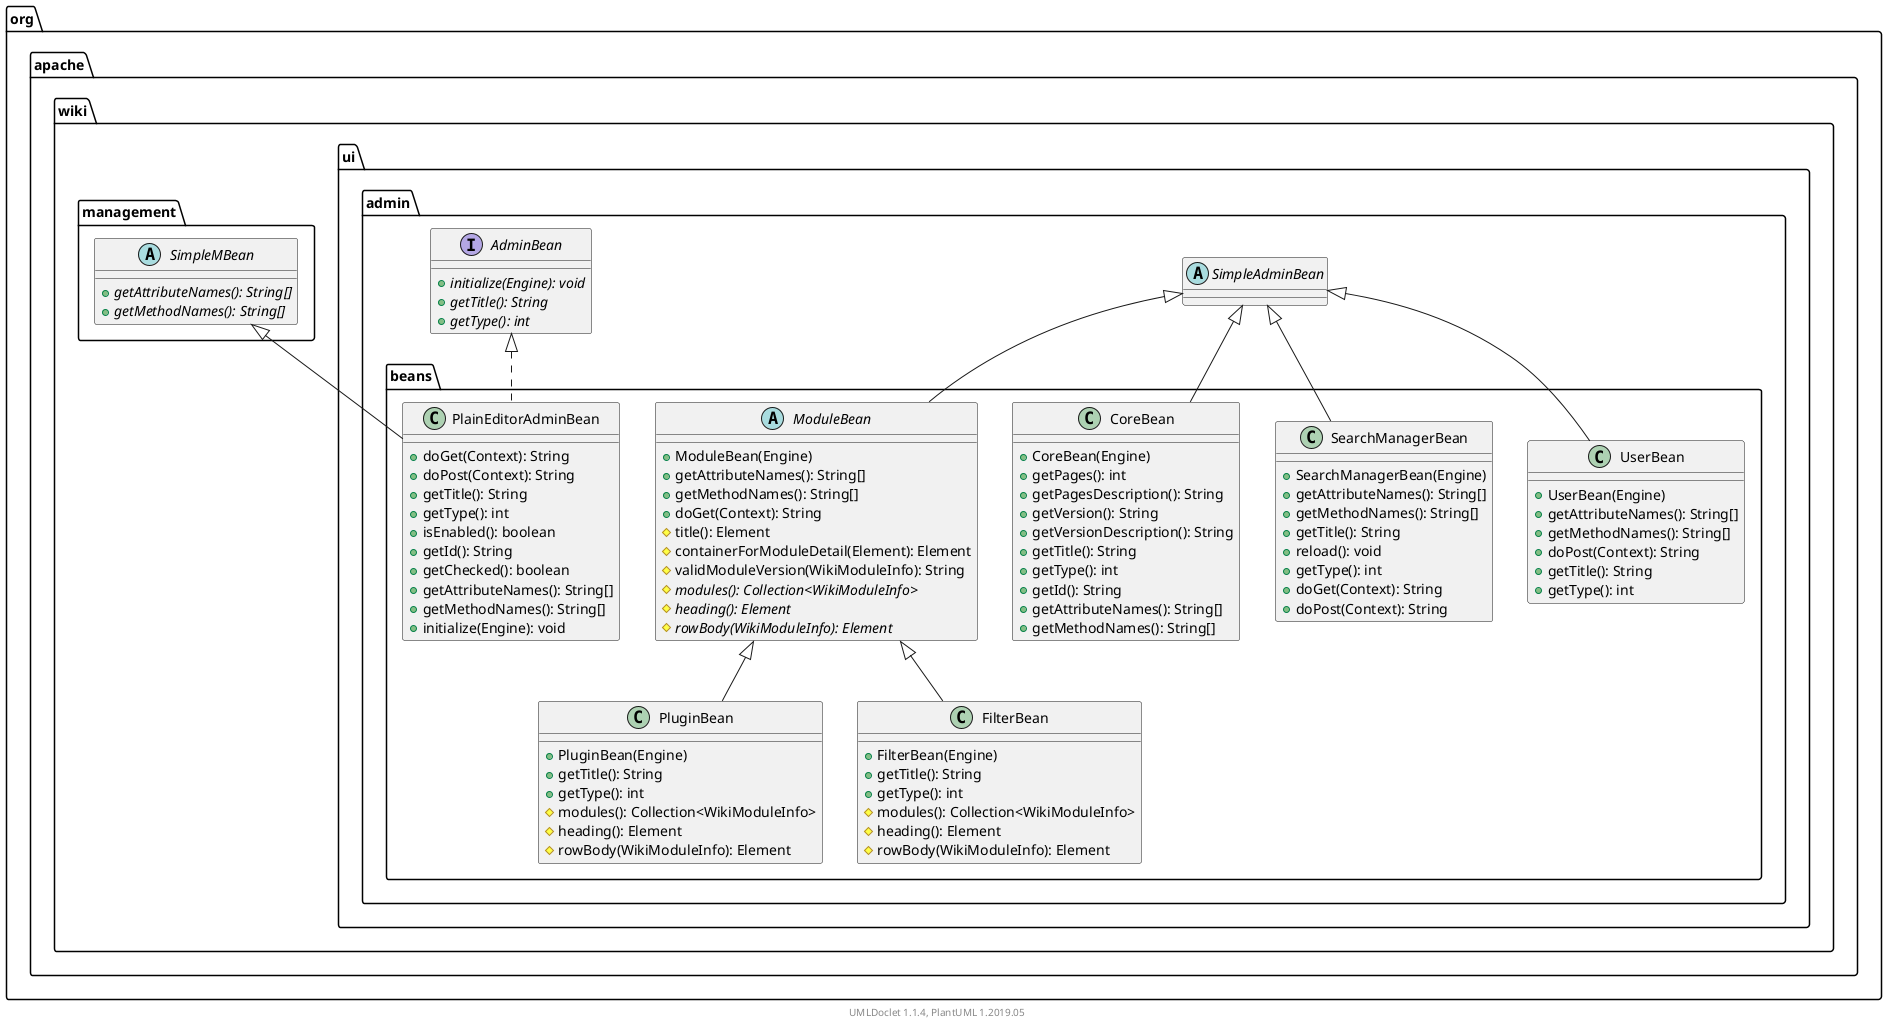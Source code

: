 @startuml

    namespace org.apache.wiki.ui.admin.beans {

        class SearchManagerBean [[SearchManagerBean.html]] {
            +SearchManagerBean(Engine)
            +getAttributeNames(): String[]
            +getMethodNames(): String[]
            +getTitle(): String
            +reload(): void
            +getType(): int
            +doGet(Context): String
            +doPost(Context): String
        }

        class CoreBean [[CoreBean.html]] {
            +CoreBean(Engine)
            +getPages(): int
            +getPagesDescription(): String
            +getVersion(): String
            +getVersionDescription(): String
            +getTitle(): String
            +getType(): int
            +getId(): String
            +getAttributeNames(): String[]
            +getMethodNames(): String[]
        }

        class PlainEditorAdminBean [[PlainEditorAdminBean.html]] {
            +doGet(Context): String
            +doPost(Context): String
            +getTitle(): String
            +getType(): int
            +isEnabled(): boolean
            +getId(): String
            +getChecked(): boolean
            +getAttributeNames(): String[]
            +getMethodNames(): String[]
            +initialize(Engine): void
        }

        class PluginBean [[PluginBean.html]] {
            +PluginBean(Engine)
            +getTitle(): String
            +getType(): int
            #modules(): Collection<WikiModuleInfo>
            #heading(): Element
            #rowBody(WikiModuleInfo): Element
        }

        abstract class ModuleBean [[ModuleBean.html]] {
            +ModuleBean(Engine)
            +getAttributeNames(): String[]
            +getMethodNames(): String[]
            +doGet(Context): String
            #title(): Element
            #containerForModuleDetail(Element): Element
            #validModuleVersion(WikiModuleInfo): String
            {abstract} #modules(): Collection<WikiModuleInfo>
            {abstract} #heading(): Element
            {abstract} #rowBody(WikiModuleInfo): Element
        }

        class UserBean [[UserBean.html]] {
            +UserBean(Engine)
            +getAttributeNames(): String[]
            +getMethodNames(): String[]
            +doPost(Context): String
            +getTitle(): String
            +getType(): int
        }

        class FilterBean [[FilterBean.html]] {
            +FilterBean(Engine)
            +getTitle(): String
            +getType(): int
            #modules(): Collection<WikiModuleInfo>
            #heading(): Element
            #rowBody(WikiModuleInfo): Element
        }

        abstract class org.apache.wiki.ui.admin.SimpleAdminBean
        org.apache.wiki.ui.admin.SimpleAdminBean <|-- SearchManagerBean

        org.apache.wiki.ui.admin.SimpleAdminBean <|-- CoreBean

        abstract class org.apache.wiki.management.SimpleMBean {
            {abstract} +getAttributeNames(): String[]
            {abstract} +getMethodNames(): String[]
        }
        org.apache.wiki.management.SimpleMBean <|-- PlainEditorAdminBean

        interface org.apache.wiki.ui.admin.AdminBean {
            {abstract} +initialize(Engine): void
            {abstract} +getTitle(): String
            {abstract} +getType(): int
        }
        org.apache.wiki.ui.admin.AdminBean <|.. PlainEditorAdminBean

        ModuleBean <|-- PluginBean

        org.apache.wiki.ui.admin.SimpleAdminBean <|-- ModuleBean

        org.apache.wiki.ui.admin.SimpleAdminBean <|-- UserBean

        ModuleBean <|-- FilterBean

    }


    center footer UMLDoclet 1.1.4, PlantUML 1.2019.05
@enduml
